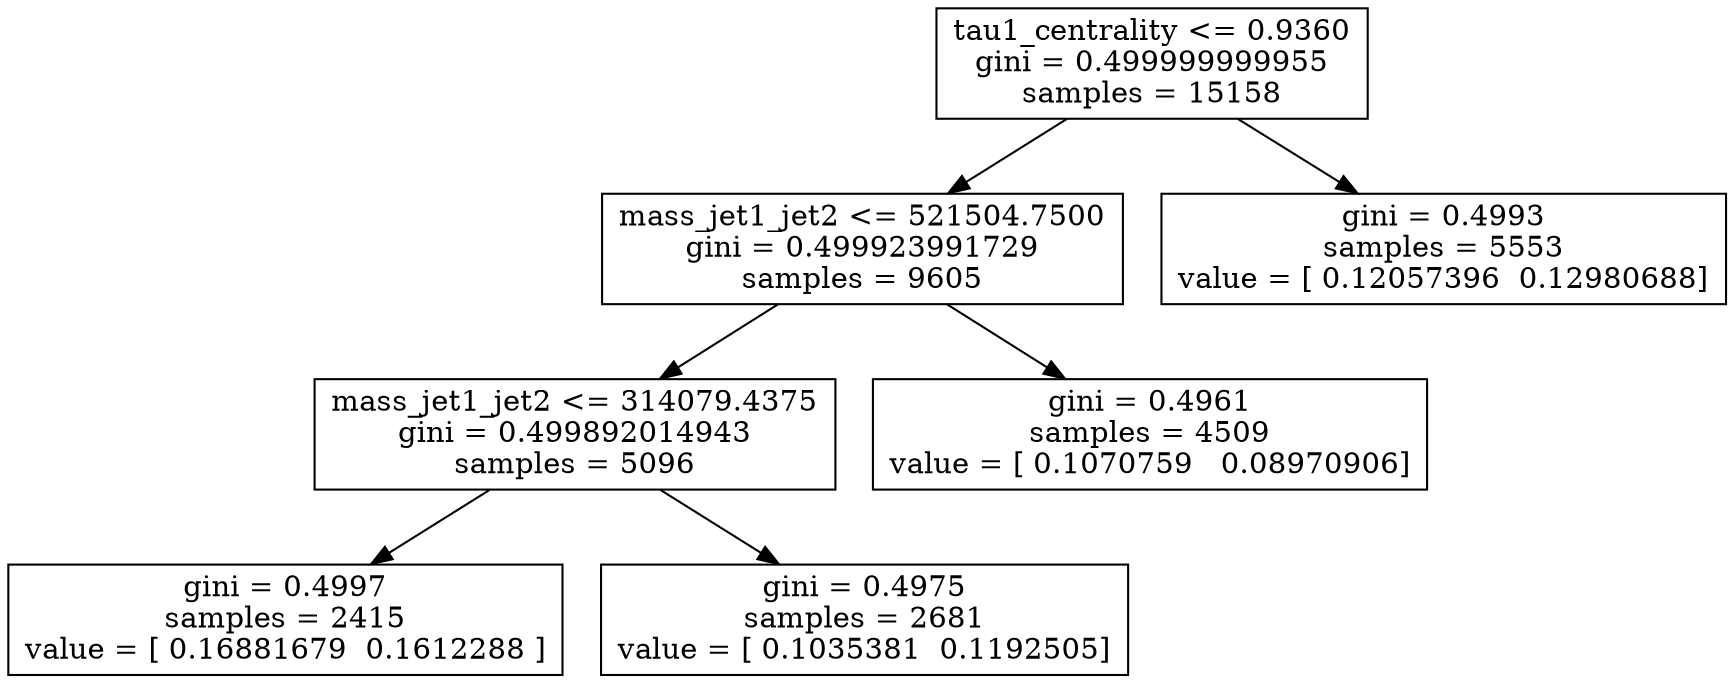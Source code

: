 digraph Tree {
0 [label="tau1_centrality <= 0.9360\ngini = 0.499999999955\nsamples = 15158", shape="box"] ;
1 [label="mass_jet1_jet2 <= 521504.7500\ngini = 0.499923991729\nsamples = 9605", shape="box"] ;
0 -> 1 ;
2 [label="mass_jet1_jet2 <= 314079.4375\ngini = 0.499892014943\nsamples = 5096", shape="box"] ;
1 -> 2 ;
3 [label="gini = 0.4997\nsamples = 2415\nvalue = [ 0.16881679  0.1612288 ]", shape="box"] ;
2 -> 3 ;
4 [label="gini = 0.4975\nsamples = 2681\nvalue = [ 0.1035381  0.1192505]", shape="box"] ;
2 -> 4 ;
5 [label="gini = 0.4961\nsamples = 4509\nvalue = [ 0.1070759   0.08970906]", shape="box"] ;
1 -> 5 ;
6 [label="gini = 0.4993\nsamples = 5553\nvalue = [ 0.12057396  0.12980688]", shape="box"] ;
0 -> 6 ;
}